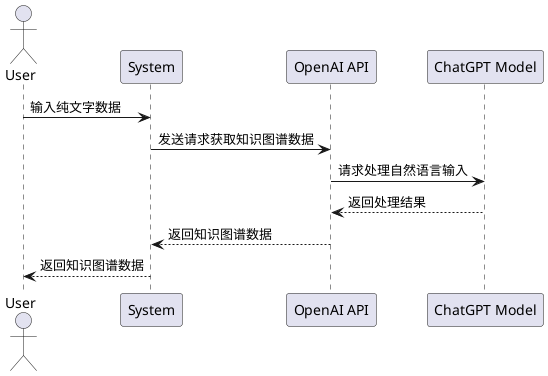 @startuml
actor User
participant "System" as Sys
participant "OpenAI API" as API
participant "ChatGPT Model" as Model

User -> Sys: 输入纯文字数据
Sys -> API: 发送请求获取知识图谱数据
API -> Model: 请求处理自然语言输入
Model --> API: 返回处理结果
API --> Sys: 返回知识图谱数据
Sys --> User: 返回知识图谱数据
@enduml
